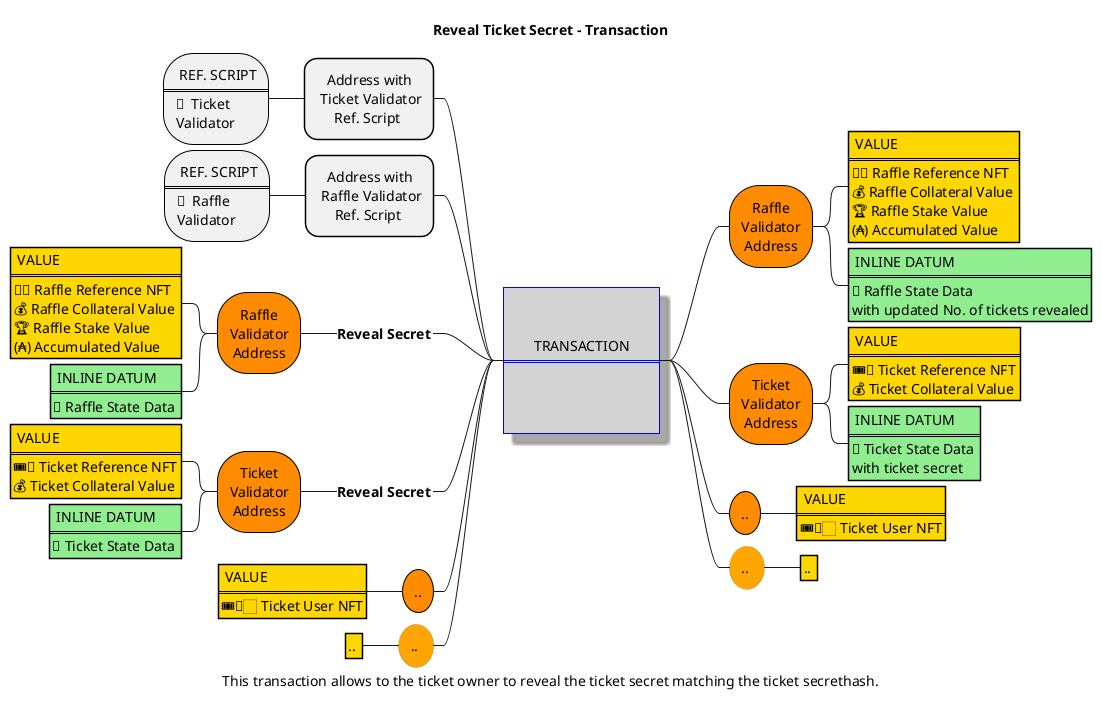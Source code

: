 @startmindmap Mindmap-RevealSecret


<style>
mindmapDiagram {
    node   {
        LineColor black
        Padding 12
        Margin 3
        HorizontalAlignment center
        .mandatory {
            BackgroundColor darkorange
            RoundCorner 60
            MaximumWidth 100
            LineThickness 1
        }
        .opt {
            BackgroundColor orange
            RoundCorner 60
            LineThickness 0
        }
        .datum {
            HorizontalAlignment left
            RoundCorner 0
            BackgroundColor lightgreen
            Padding 3
        }
        .ref {
            HorizontalAlignment left
            RoundCorner 60
            MaximumWidth 100
            LineThickness 1
        }
        .value {
            HorizontalAlignment left
            RoundCorner 0
            BackgroundColor gold
            Padding 3
        }
        .minting {
            HorizontalAlignment left
            RoundCorner 0
            BackgroundColor pink
            Padding 3
        }
    }

    rootNode {
        Padding 30
        Margin 20
        LineColor blue
        BackgroundColor lightgrey
        LineThickness 1.0
        RoundCorner 0
        Shadowing 10.0
    }
}
</style>


title Reveal Ticket Secret - Transaction
caption  This transaction allows to the ticket owner to reveal the ticket secret matching the ticket secrethash.

' 🔥
' 🎫
' 🎟️
'🏆
'🔗
' 

*:
TRANSACTION
====

;

left side
** Address with\n Ticket Validator\nRef. Script 
***: REF. SCRIPT
====
🧾  Ticket Validator ; <<ref>>
** Address with\n Raffle Validator\nRef. Script 
***: REF. SCRIPT
====
🧾  Raffle Validator ; <<ref>>

**_  **Reveal Secret**
*** Raffle Validator \nAddress <<mandatory>>
****: VALUE
====
🎫🔗 Raffle Reference NFT
💰 Raffle Collateral Value 
🏆 Raffle Stake Value
(₳) Accumulated Value; <<value>>
****: INLINE DATUM
====
📝 Raffle State Data ; <<datum>>

**_  **Reveal Secret**
*** Ticket Validator \nAddress <<mandatory>>
****: VALUE
====
🎟️🔗 Ticket Reference NFT
💰 Ticket Collateral Value ; <<value>>
****: INLINE DATUM
====
📝 Ticket State Data ; <<datum>>

** .. <<mandatory>>
***: VALUE
====
🎟️👦🏻 Ticket User NFT; <<value>>

** .. <<opt>>
*** .. <<value>>

right side

** Raffle Validator \nAddress <<mandatory>>
***: VALUE
====
🎫🔗 Raffle Reference NFT
💰 Raffle Collateral Value 
🏆 Raffle Stake Value
(₳) Accumulated Value; <<value>>
***: INLINE DATUM
====
📝 Raffle State Data 
with updated No. of tickets revealed; <<datum>>

** Ticket Validator \nAddress <<mandatory>>
***: VALUE
====
🎟️🔗 Ticket Reference NFT
💰 Ticket Collateral Value ; <<value>>
***: INLINE DATUM
====
📝 Ticket State Data 
with ticket secret; <<datum>>

** .. <<mandatory>>
***: VALUE
====
🎟️👦🏻 Ticket User NFT; <<value>>

** .. <<opt>>
*** .. <<value>>






' legend
'  burning 🔥
'  minting 🔨
'  datum  📝
'  ticket user NFT 🎫👦🏻
'  ticket reference NFT 🎫🔗
'  raffle user NFT 🎟️👦🏻
'  raffle reference NFT 🎟️🔗

'🏆💰🧾📜📃
' end legend




@endmindmap
